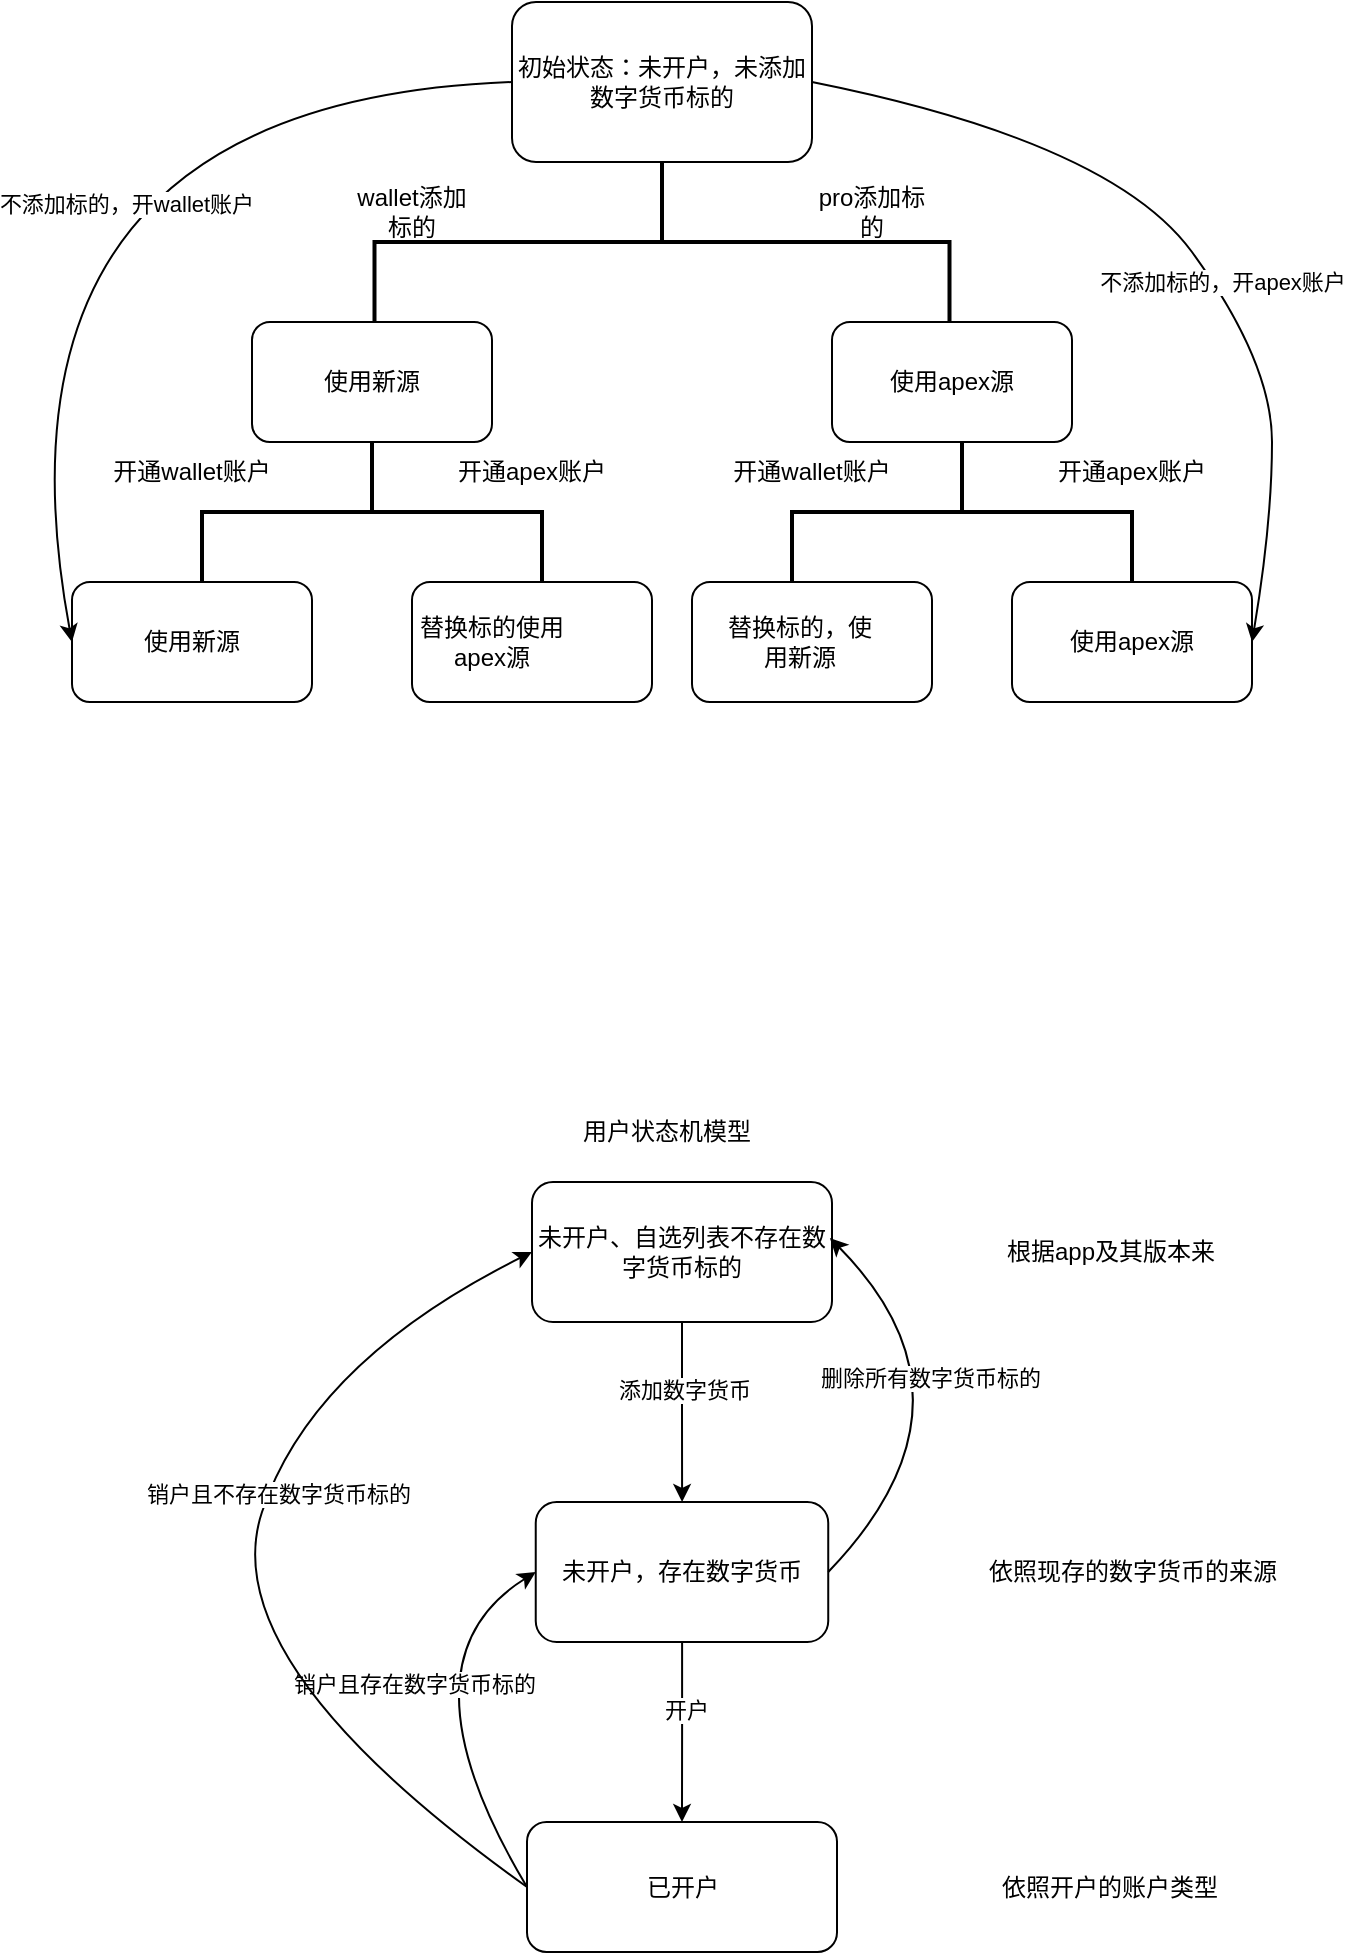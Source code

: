 <mxfile version="20.0.3" type="github">
  <diagram id="Mege0ZQQDiOM1WlR_YAm" name="第 1 页">
    <mxGraphModel dx="946" dy="495" grid="1" gridSize="10" guides="1" tooltips="1" connect="1" arrows="1" fold="1" page="1" pageScale="1" pageWidth="827" pageHeight="1169" math="0" shadow="0">
      <root>
        <mxCell id="0" />
        <mxCell id="1" parent="0" />
        <mxCell id="GCLPJOmeydrpfm6Ozf3P-3" value="初始状态：未开户，未添加数字货币标的" style="rounded=1;whiteSpace=wrap;html=1;" vertex="1" parent="1">
          <mxGeometry x="310" y="50" width="150" height="80" as="geometry" />
        </mxCell>
        <mxCell id="GCLPJOmeydrpfm6Ozf3P-4" value="" style="strokeWidth=2;html=1;shape=mxgraph.flowchart.annotation_2;align=left;labelPosition=right;pointerEvents=1;direction=south;" vertex="1" parent="1">
          <mxGeometry x="241.25" y="130" width="287.5" height="80" as="geometry" />
        </mxCell>
        <mxCell id="GCLPJOmeydrpfm6Ozf3P-5" value="" style="rounded=1;whiteSpace=wrap;html=1;" vertex="1" parent="1">
          <mxGeometry x="180" y="210" width="120" height="60" as="geometry" />
        </mxCell>
        <mxCell id="GCLPJOmeydrpfm6Ozf3P-6" value="" style="rounded=1;whiteSpace=wrap;html=1;" vertex="1" parent="1">
          <mxGeometry x="470" y="210" width="120" height="60" as="geometry" />
        </mxCell>
        <mxCell id="GCLPJOmeydrpfm6Ozf3P-8" value="" style="strokeWidth=2;html=1;shape=mxgraph.flowchart.annotation_2;align=left;labelPosition=right;pointerEvents=1;direction=south;" vertex="1" parent="1">
          <mxGeometry x="155" y="270" width="170" height="70" as="geometry" />
        </mxCell>
        <mxCell id="GCLPJOmeydrpfm6Ozf3P-10" value="" style="strokeWidth=2;html=1;shape=mxgraph.flowchart.annotation_2;align=left;labelPosition=right;pointerEvents=1;direction=south;" vertex="1" parent="1">
          <mxGeometry x="450" y="270" width="170" height="70" as="geometry" />
        </mxCell>
        <mxCell id="GCLPJOmeydrpfm6Ozf3P-11" value="" style="rounded=1;whiteSpace=wrap;html=1;" vertex="1" parent="1">
          <mxGeometry x="90" y="340" width="120" height="60" as="geometry" />
        </mxCell>
        <mxCell id="GCLPJOmeydrpfm6Ozf3P-12" value="" style="rounded=1;whiteSpace=wrap;html=1;" vertex="1" parent="1">
          <mxGeometry x="260" y="340" width="120" height="60" as="geometry" />
        </mxCell>
        <mxCell id="GCLPJOmeydrpfm6Ozf3P-13" value="" style="rounded=1;whiteSpace=wrap;html=1;" vertex="1" parent="1">
          <mxGeometry x="400" y="340" width="120" height="60" as="geometry" />
        </mxCell>
        <mxCell id="GCLPJOmeydrpfm6Ozf3P-14" value="" style="rounded=1;whiteSpace=wrap;html=1;" vertex="1" parent="1">
          <mxGeometry x="560" y="340" width="120" height="60" as="geometry" />
        </mxCell>
        <mxCell id="GCLPJOmeydrpfm6Ozf3P-15" value="wallet添加标的" style="text;html=1;strokeColor=none;fillColor=none;align=center;verticalAlign=middle;whiteSpace=wrap;rounded=0;" vertex="1" parent="1">
          <mxGeometry x="230" y="140" width="60" height="30" as="geometry" />
        </mxCell>
        <mxCell id="GCLPJOmeydrpfm6Ozf3P-17" value="pro添加标的" style="text;html=1;strokeColor=none;fillColor=none;align=center;verticalAlign=middle;whiteSpace=wrap;rounded=0;" vertex="1" parent="1">
          <mxGeometry x="460" y="140" width="60" height="30" as="geometry" />
        </mxCell>
        <mxCell id="GCLPJOmeydrpfm6Ozf3P-18" value="使用新源" style="text;html=1;strokeColor=none;fillColor=none;align=center;verticalAlign=middle;whiteSpace=wrap;rounded=0;" vertex="1" parent="1">
          <mxGeometry x="210" y="225" width="60" height="30" as="geometry" />
        </mxCell>
        <mxCell id="GCLPJOmeydrpfm6Ozf3P-19" value="使用apex源" style="text;html=1;strokeColor=none;fillColor=none;align=center;verticalAlign=middle;whiteSpace=wrap;rounded=0;" vertex="1" parent="1">
          <mxGeometry x="490" y="225" width="80" height="30" as="geometry" />
        </mxCell>
        <mxCell id="GCLPJOmeydrpfm6Ozf3P-20" value="开通wallet账户" style="text;html=1;strokeColor=none;fillColor=none;align=center;verticalAlign=middle;whiteSpace=wrap;rounded=0;" vertex="1" parent="1">
          <mxGeometry x="100" y="270" width="100" height="30" as="geometry" />
        </mxCell>
        <mxCell id="GCLPJOmeydrpfm6Ozf3P-21" value="开通wallet账户" style="text;html=1;strokeColor=none;fillColor=none;align=center;verticalAlign=middle;whiteSpace=wrap;rounded=0;" vertex="1" parent="1">
          <mxGeometry x="410" y="270" width="100" height="30" as="geometry" />
        </mxCell>
        <mxCell id="GCLPJOmeydrpfm6Ozf3P-22" value="开通apex账户" style="text;html=1;strokeColor=none;fillColor=none;align=center;verticalAlign=middle;whiteSpace=wrap;rounded=0;" vertex="1" parent="1">
          <mxGeometry x="570" y="270" width="100" height="30" as="geometry" />
        </mxCell>
        <mxCell id="GCLPJOmeydrpfm6Ozf3P-23" value="开通apex账户" style="text;html=1;strokeColor=none;fillColor=none;align=center;verticalAlign=middle;whiteSpace=wrap;rounded=0;" vertex="1" parent="1">
          <mxGeometry x="270" y="270" width="100" height="30" as="geometry" />
        </mxCell>
        <mxCell id="GCLPJOmeydrpfm6Ozf3P-25" value="使用新源" style="text;html=1;strokeColor=none;fillColor=none;align=center;verticalAlign=middle;whiteSpace=wrap;rounded=0;" vertex="1" parent="1">
          <mxGeometry x="120" y="355" width="60" height="30" as="geometry" />
        </mxCell>
        <mxCell id="GCLPJOmeydrpfm6Ozf3P-26" value="替换标的使用apex源" style="text;html=1;strokeColor=none;fillColor=none;align=center;verticalAlign=middle;whiteSpace=wrap;rounded=0;" vertex="1" parent="1">
          <mxGeometry x="250" y="355" width="100" height="30" as="geometry" />
        </mxCell>
        <mxCell id="GCLPJOmeydrpfm6Ozf3P-28" value="替换标的，使用新源" style="text;html=1;strokeColor=none;fillColor=none;align=center;verticalAlign=middle;whiteSpace=wrap;rounded=0;" vertex="1" parent="1">
          <mxGeometry x="414" y="355" width="80" height="30" as="geometry" />
        </mxCell>
        <mxCell id="GCLPJOmeydrpfm6Ozf3P-29" value="使用apex源" style="text;html=1;strokeColor=none;fillColor=none;align=center;verticalAlign=middle;whiteSpace=wrap;rounded=0;" vertex="1" parent="1">
          <mxGeometry x="580" y="355" width="80" height="30" as="geometry" />
        </mxCell>
        <mxCell id="GCLPJOmeydrpfm6Ozf3P-30" value="" style="curved=1;endArrow=classic;html=1;rounded=0;entryX=0;entryY=0.5;entryDx=0;entryDy=0;exitX=0;exitY=0.5;exitDx=0;exitDy=0;" edge="1" parent="1" source="GCLPJOmeydrpfm6Ozf3P-3" target="GCLPJOmeydrpfm6Ozf3P-11">
          <mxGeometry width="50" height="50" relative="1" as="geometry">
            <mxPoint x="40" y="120" as="sourcePoint" />
            <mxPoint x="90" y="70" as="targetPoint" />
            <Array as="points">
              <mxPoint x="40" y="100" />
            </Array>
          </mxGeometry>
        </mxCell>
        <mxCell id="GCLPJOmeydrpfm6Ozf3P-31" value="不添加标的，开wallet账户" style="edgeLabel;html=1;align=center;verticalAlign=middle;resizable=0;points=[];" vertex="1" connectable="0" parent="GCLPJOmeydrpfm6Ozf3P-30">
          <mxGeometry x="-0.284" y="54" relative="1" as="geometry">
            <mxPoint as="offset" />
          </mxGeometry>
        </mxCell>
        <mxCell id="GCLPJOmeydrpfm6Ozf3P-32" value="" style="curved=1;endArrow=classic;html=1;rounded=0;exitX=1;exitY=0.5;exitDx=0;exitDy=0;" edge="1" parent="1" source="GCLPJOmeydrpfm6Ozf3P-3">
          <mxGeometry width="50" height="50" relative="1" as="geometry">
            <mxPoint x="610" y="170" as="sourcePoint" />
            <mxPoint x="680" y="370" as="targetPoint" />
            <Array as="points">
              <mxPoint x="610" y="120" />
              <mxPoint x="690" y="230" />
              <mxPoint x="690" y="310" />
            </Array>
          </mxGeometry>
        </mxCell>
        <mxCell id="GCLPJOmeydrpfm6Ozf3P-33" value="不添加标的，开apex账户" style="edgeLabel;html=1;align=center;verticalAlign=middle;resizable=0;points=[];" vertex="1" connectable="0" parent="GCLPJOmeydrpfm6Ozf3P-32">
          <mxGeometry x="0.018" y="-28" relative="1" as="geometry">
            <mxPoint x="39" as="offset" />
          </mxGeometry>
        </mxCell>
        <mxCell id="GCLPJOmeydrpfm6Ozf3P-37" value="" style="edgeStyle=orthogonalEdgeStyle;rounded=0;orthogonalLoop=1;jettySize=auto;html=1;" edge="1" parent="1" source="GCLPJOmeydrpfm6Ozf3P-34" target="GCLPJOmeydrpfm6Ozf3P-36">
          <mxGeometry relative="1" as="geometry" />
        </mxCell>
        <mxCell id="GCLPJOmeydrpfm6Ozf3P-53" value="添加数字货币" style="edgeLabel;html=1;align=center;verticalAlign=middle;resizable=0;points=[];" vertex="1" connectable="0" parent="GCLPJOmeydrpfm6Ozf3P-37">
          <mxGeometry x="-0.251" y="1" relative="1" as="geometry">
            <mxPoint as="offset" />
          </mxGeometry>
        </mxCell>
        <mxCell id="GCLPJOmeydrpfm6Ozf3P-34" value="未开户、自选列表不存在数字货币标的" style="rounded=1;whiteSpace=wrap;html=1;" vertex="1" parent="1">
          <mxGeometry x="320" y="640" width="150" height="70" as="geometry" />
        </mxCell>
        <mxCell id="GCLPJOmeydrpfm6Ozf3P-35" value="用户状态机模型" style="text;html=1;strokeColor=none;fillColor=none;align=center;verticalAlign=middle;whiteSpace=wrap;rounded=0;" vertex="1" parent="1">
          <mxGeometry x="340" y="600" width="95" height="30" as="geometry" />
        </mxCell>
        <mxCell id="GCLPJOmeydrpfm6Ozf3P-39" value="" style="edgeStyle=orthogonalEdgeStyle;rounded=0;orthogonalLoop=1;jettySize=auto;html=1;" edge="1" parent="1" source="GCLPJOmeydrpfm6Ozf3P-36" target="GCLPJOmeydrpfm6Ozf3P-38">
          <mxGeometry relative="1" as="geometry" />
        </mxCell>
        <mxCell id="GCLPJOmeydrpfm6Ozf3P-52" value="开户" style="edgeLabel;html=1;align=center;verticalAlign=middle;resizable=0;points=[];" vertex="1" connectable="0" parent="GCLPJOmeydrpfm6Ozf3P-39">
          <mxGeometry x="-0.262" y="2" relative="1" as="geometry">
            <mxPoint y="1" as="offset" />
          </mxGeometry>
        </mxCell>
        <mxCell id="GCLPJOmeydrpfm6Ozf3P-36" value="未开户，存在数字货币" style="whiteSpace=wrap;html=1;rounded=1;" vertex="1" parent="1">
          <mxGeometry x="321.87" y="800" width="146.25" height="70" as="geometry" />
        </mxCell>
        <mxCell id="GCLPJOmeydrpfm6Ozf3P-38" value="已开户" style="whiteSpace=wrap;html=1;rounded=1;" vertex="1" parent="1">
          <mxGeometry x="317.5" y="960" width="155" height="65" as="geometry" />
        </mxCell>
        <mxCell id="GCLPJOmeydrpfm6Ozf3P-42" value="根据app及其版本来" style="text;html=1;strokeColor=none;fillColor=none;align=center;verticalAlign=middle;whiteSpace=wrap;rounded=0;" vertex="1" parent="1">
          <mxGeometry x="519.38" y="660" width="181.25" height="30" as="geometry" />
        </mxCell>
        <mxCell id="GCLPJOmeydrpfm6Ozf3P-43" value="依照现存的数字货币的来源" style="text;html=1;strokeColor=none;fillColor=none;align=center;verticalAlign=middle;whiteSpace=wrap;rounded=0;" vertex="1" parent="1">
          <mxGeometry x="529.5" y="820" width="181" height="30" as="geometry" />
        </mxCell>
        <mxCell id="GCLPJOmeydrpfm6Ozf3P-44" value="依照开户的账户类型" style="text;html=1;strokeColor=none;fillColor=none;align=center;verticalAlign=middle;whiteSpace=wrap;rounded=0;" vertex="1" parent="1">
          <mxGeometry x="528.75" y="977.5" width="160" height="30" as="geometry" />
        </mxCell>
        <mxCell id="GCLPJOmeydrpfm6Ozf3P-58" value="" style="curved=1;endArrow=classic;html=1;rounded=0;entryX=0.993;entryY=0.4;entryDx=0;entryDy=0;entryPerimeter=0;exitX=1;exitY=0.5;exitDx=0;exitDy=0;" edge="1" parent="1" source="GCLPJOmeydrpfm6Ozf3P-36" target="GCLPJOmeydrpfm6Ozf3P-34">
          <mxGeometry width="50" height="50" relative="1" as="geometry">
            <mxPoint x="510" y="870" as="sourcePoint" />
            <mxPoint x="560" y="820" as="targetPoint" />
            <Array as="points">
              <mxPoint x="550" y="750" />
            </Array>
          </mxGeometry>
        </mxCell>
        <mxCell id="GCLPJOmeydrpfm6Ozf3P-59" value="删除所有数字货币标的" style="edgeLabel;html=1;align=center;verticalAlign=middle;resizable=0;points=[];" vertex="1" connectable="0" parent="GCLPJOmeydrpfm6Ozf3P-58">
          <mxGeometry x="0.278" y="14" relative="1" as="geometry">
            <mxPoint as="offset" />
          </mxGeometry>
        </mxCell>
        <mxCell id="GCLPJOmeydrpfm6Ozf3P-60" value="" style="curved=1;endArrow=classic;html=1;rounded=0;exitX=0;exitY=0.5;exitDx=0;exitDy=0;entryX=0;entryY=0.5;entryDx=0;entryDy=0;" edge="1" parent="1" source="GCLPJOmeydrpfm6Ozf3P-38" target="GCLPJOmeydrpfm6Ozf3P-36">
          <mxGeometry width="50" height="50" relative="1" as="geometry">
            <mxPoint x="200" y="880" as="sourcePoint" />
            <mxPoint x="250" y="830" as="targetPoint" />
            <Array as="points">
              <mxPoint x="250" y="880" />
            </Array>
          </mxGeometry>
        </mxCell>
        <mxCell id="GCLPJOmeydrpfm6Ozf3P-61" value="销户且存在数字货币标的" style="edgeLabel;html=1;align=center;verticalAlign=middle;resizable=0;points=[];" vertex="1" connectable="0" parent="GCLPJOmeydrpfm6Ozf3P-60">
          <mxGeometry x="0.25" y="-15" relative="1" as="geometry">
            <mxPoint as="offset" />
          </mxGeometry>
        </mxCell>
        <mxCell id="GCLPJOmeydrpfm6Ozf3P-62" value="" style="curved=1;endArrow=classic;html=1;rounded=0;exitX=0;exitY=0.5;exitDx=0;exitDy=0;entryX=0;entryY=0.5;entryDx=0;entryDy=0;" edge="1" parent="1" source="GCLPJOmeydrpfm6Ozf3P-38" target="GCLPJOmeydrpfm6Ozf3P-34">
          <mxGeometry width="50" height="50" relative="1" as="geometry">
            <mxPoint x="150" y="830" as="sourcePoint" />
            <mxPoint x="200" y="780" as="targetPoint" />
            <Array as="points">
              <mxPoint x="160" y="880" />
              <mxPoint x="210" y="730" />
            </Array>
          </mxGeometry>
        </mxCell>
        <mxCell id="GCLPJOmeydrpfm6Ozf3P-63" value="销户且不存在数字货币标的" style="edgeLabel;html=1;align=center;verticalAlign=middle;resizable=0;points=[];" vertex="1" connectable="0" parent="GCLPJOmeydrpfm6Ozf3P-62">
          <mxGeometry x="0.195" y="-5" relative="1" as="geometry">
            <mxPoint as="offset" />
          </mxGeometry>
        </mxCell>
      </root>
    </mxGraphModel>
  </diagram>
</mxfile>
